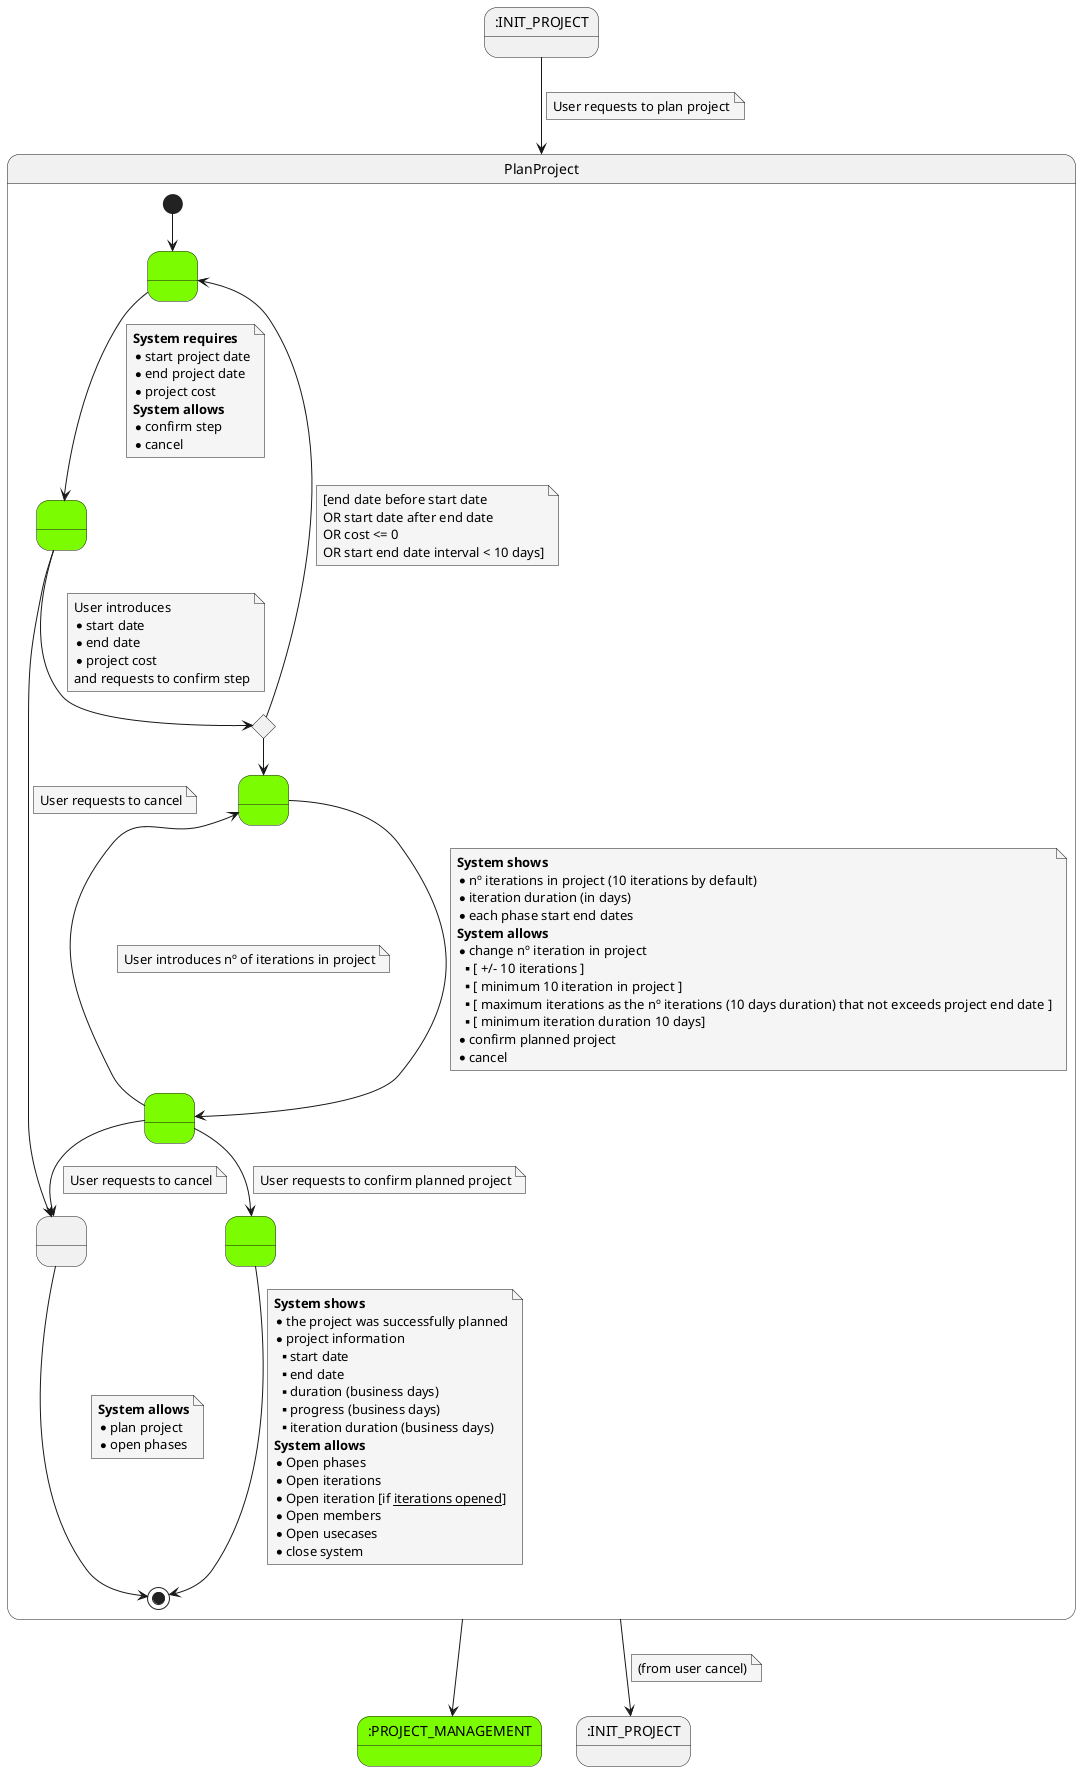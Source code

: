 @startuml

skinparam {
    NoteBackgroundColor #whiteSmoke
}

state PROJECT_MANAGEMENTEND as ":PROJECT_MANAGEMENT" #LawnGreen
state INIT_PROJECTSTART as ":INIT_PROJECT"
state INIT_PROJECTEND as ":INIT_PROJECT"

INIT_PROJECTSTART --> PlanProject
note on link
    User requests to plan project
end note

state PlanProject {
    state 1 as " " #LawnGreen
    state 2 as " " #LawnGreen
    state 3 <<choice>>
    state 4 as " " #LawnGreen
    state 5 as " " #LawnGreen
    state 6 as " " #LawnGreen
    state 10 as " "

    [*] --> 1

    1 --> 2
    note on link
    <b>System requires</b>
    * start project date
    * end project date
    * project cost
    <b>System allows</b>
    * confirm step
    * cancel
    end note

    2 --> 10
    note on link
        User requests to cancel
    end note

    2 --> 3
    note on link
        User introduces
        * start date
        * end date
        * project cost
        and requests to confirm step
    end note

    3 --> 1
    note on link
        [end date before start date
        OR start date after end date
        OR cost <= 0
        OR start end date interval < 10 days]
    end note

    3 --> 4

    4 --> 5
    note on link
        <b>System shows</b>
        * nº iterations in project (10 iterations by default)
        * iteration duration (in days)
        * each phase start end dates
        <b>System allows</b>
        * change nº iteration in project
        **[ +/- 10 iterations ]
        **[ minimum 10 iteration in project ]
        **[ maximum iterations as the nº iterations (10 days duration) that not exceeds project end date ]
        **[ minimum iteration duration 10 days]
        * confirm planned project
        * cancel
    end note

    5 --> 10
    note on link
        User requests to cancel
    end note

    10 --> [*]
    note on link
        <b>System allows</b>
        * plan project
        * open phases
    end note

    5 --> 4
    note on link
        User introduces nº of iterations in project
    end note

    5 --> 6
    note on link
        User requests to confirm planned project
    end note

    6 --> [*]
    note on link
        <b>System shows</b>
        * the project was successfully planned
        * project information
        ** start date
        ** end date
        ** duration (business days)
        ** progress (business days)
        ** iteration duration (business days)
        <b>System allows</b>
        * Open phases
        * Open iterations
        * Open iteration [if __iterations opened__]
        * Open members
        * Open usecases
        * close system
    end note

}

PlanProject --> PROJECT_MANAGEMENTEND

PlanProject --> INIT_PROJECTEND
note on link
(from user cancel)
end note

@enduml

